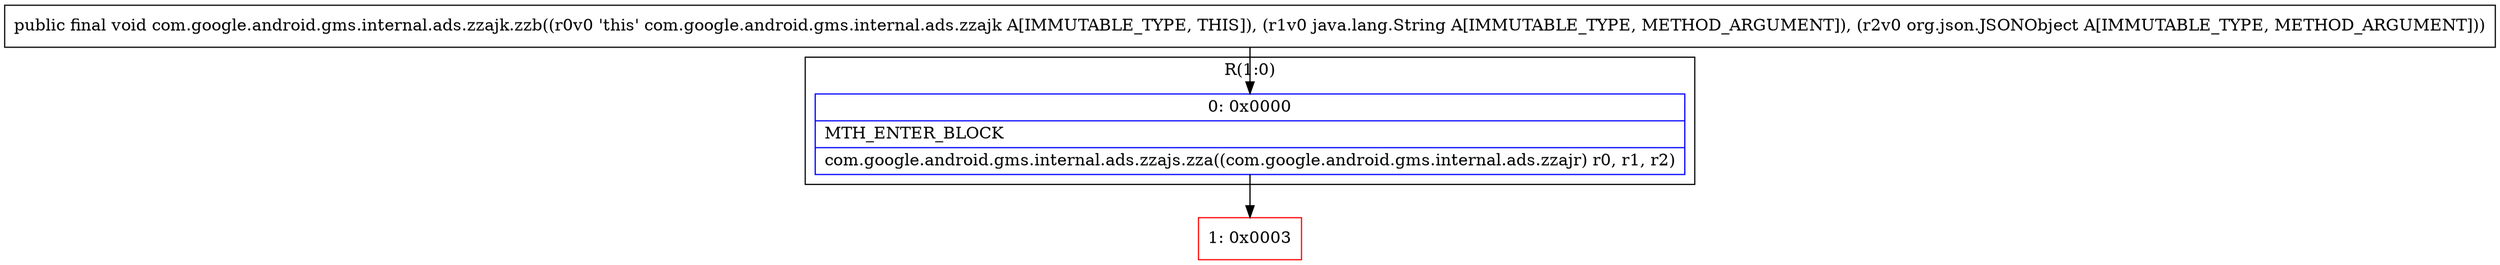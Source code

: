 digraph "CFG forcom.google.android.gms.internal.ads.zzajk.zzb(Ljava\/lang\/String;Lorg\/json\/JSONObject;)V" {
subgraph cluster_Region_1857934952 {
label = "R(1:0)";
node [shape=record,color=blue];
Node_0 [shape=record,label="{0\:\ 0x0000|MTH_ENTER_BLOCK\l|com.google.android.gms.internal.ads.zzajs.zza((com.google.android.gms.internal.ads.zzajr) r0, r1, r2)\l}"];
}
Node_1 [shape=record,color=red,label="{1\:\ 0x0003}"];
MethodNode[shape=record,label="{public final void com.google.android.gms.internal.ads.zzajk.zzb((r0v0 'this' com.google.android.gms.internal.ads.zzajk A[IMMUTABLE_TYPE, THIS]), (r1v0 java.lang.String A[IMMUTABLE_TYPE, METHOD_ARGUMENT]), (r2v0 org.json.JSONObject A[IMMUTABLE_TYPE, METHOD_ARGUMENT])) }"];
MethodNode -> Node_0;
Node_0 -> Node_1;
}

